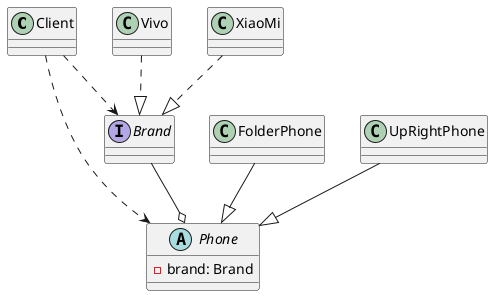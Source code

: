 @startuml

class Client

abstract class Phone
Phone : -brand: Brand

class FolderPhone
class UpRightPhone

FolderPhone --|> Phone
UpRightPhone --|> Phone
Brand --o Phone

interface Brand
class Vivo
class XiaoMi

Vivo ..|> Brand
XiaoMi ..|> Brand

Client ..> Brand
Client ..> Phone


@enduml